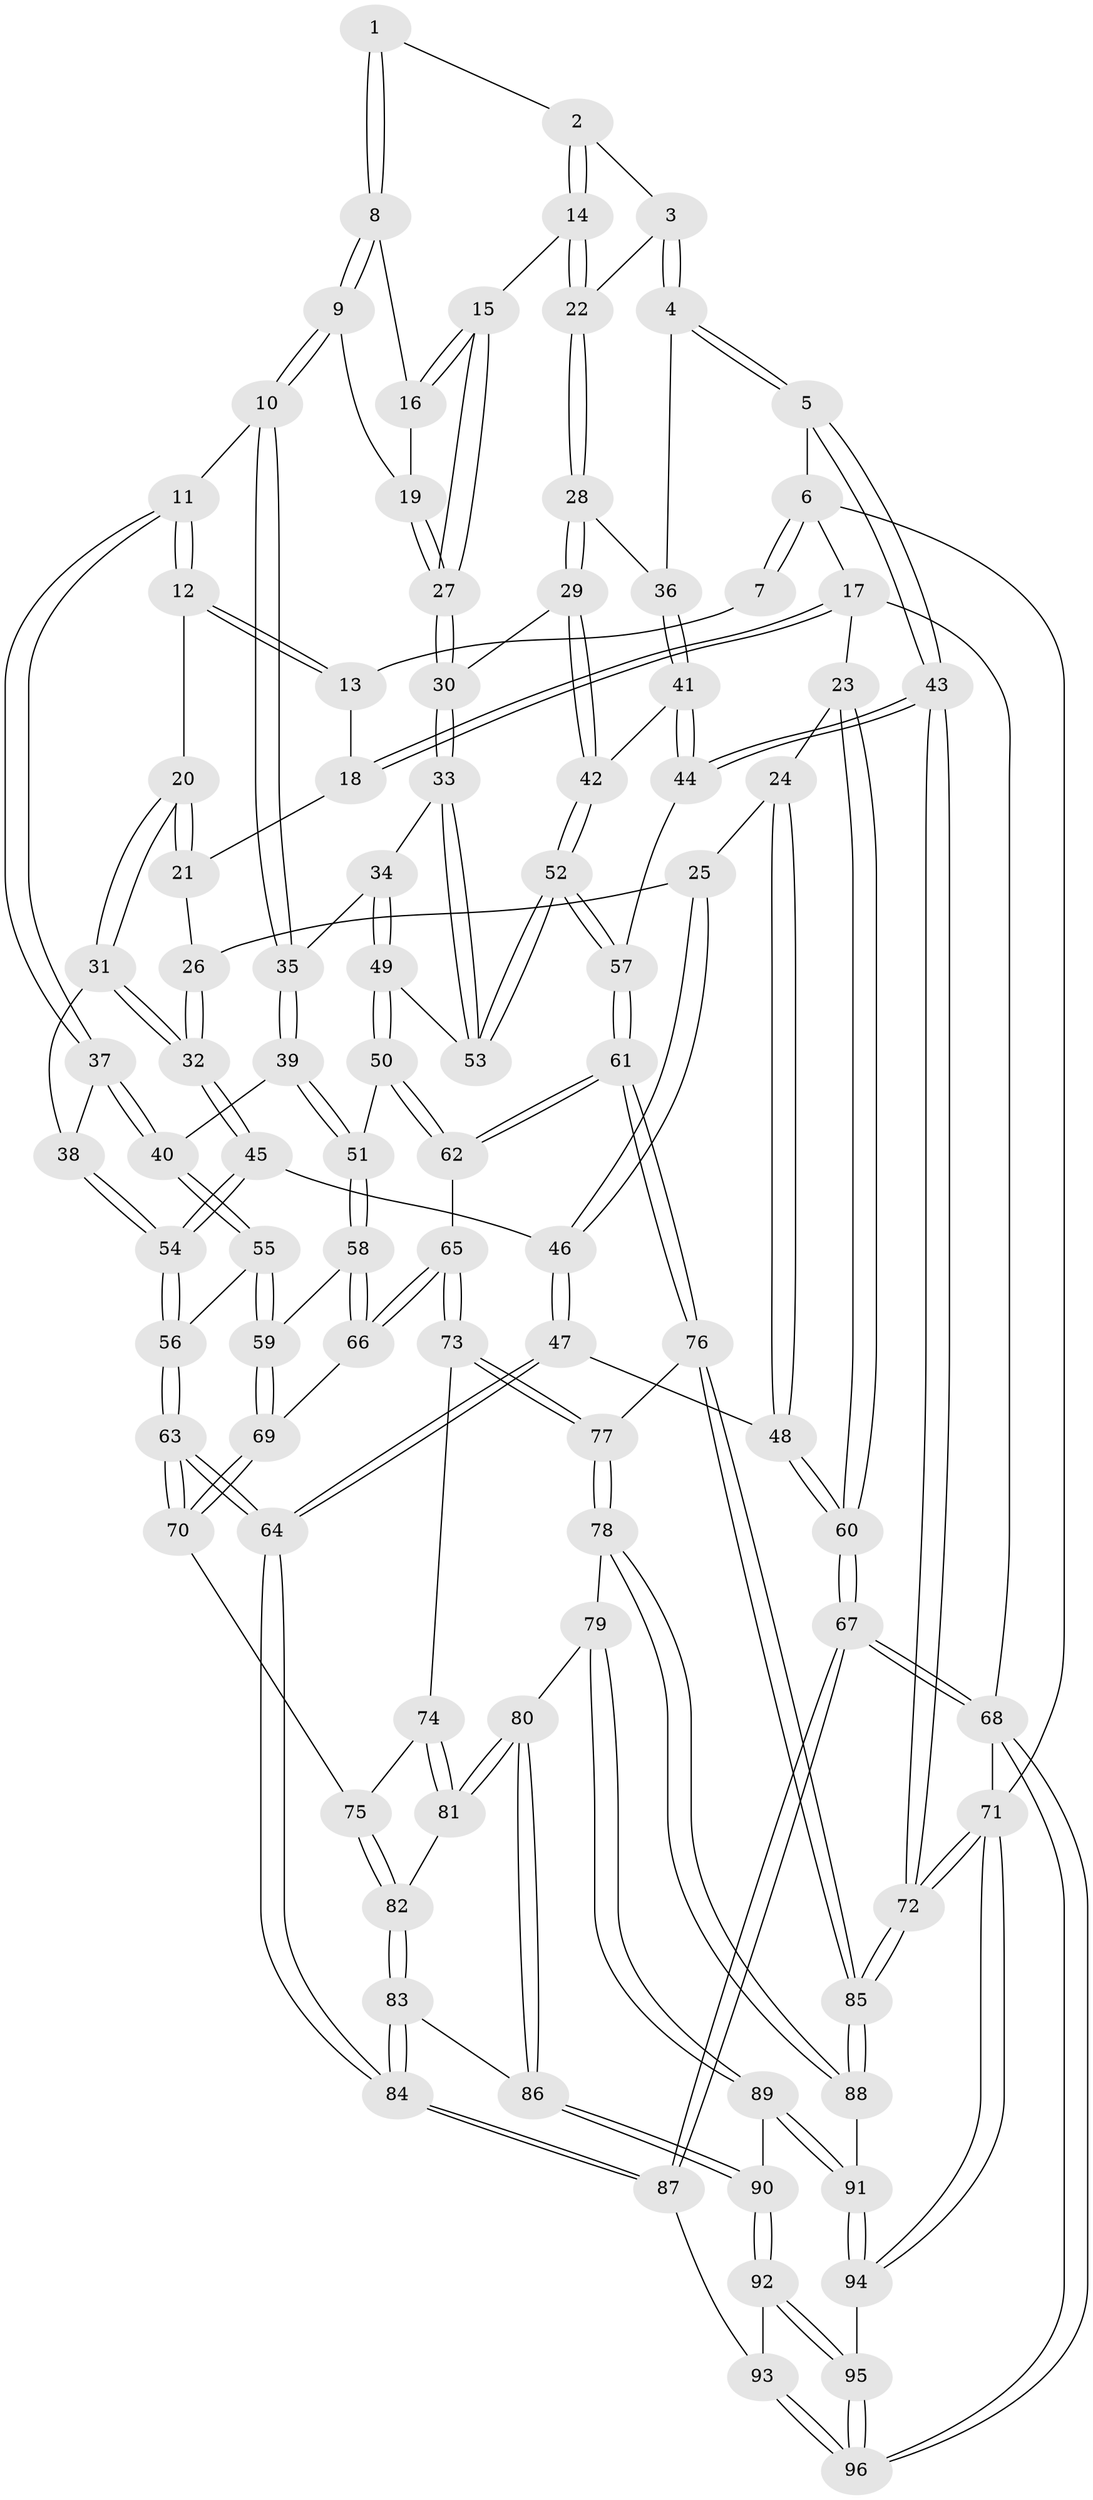 // Generated by graph-tools (version 1.1) at 2025/38/03/09/25 02:38:30]
// undirected, 96 vertices, 237 edges
graph export_dot {
graph [start="1"]
  node [color=gray90,style=filled];
  1 [pos="+0.8003742513778052+0"];
  2 [pos="+0.8359426990727228+0"];
  3 [pos="+0.9069687754655571+0.06062945017711049"];
  4 [pos="+1+0.08191783409762354"];
  5 [pos="+1+0.022563580058487957"];
  6 [pos="+1+0"];
  7 [pos="+0.7940859457203403+0"];
  8 [pos="+0.7701681984770795+0"];
  9 [pos="+0.6482871482251257+0.10007846609866432"];
  10 [pos="+0.5852656351781594+0.11104326897304276"];
  11 [pos="+0.5630163772658424+0.08906887342165866"];
  12 [pos="+0.5262574493319935+0.04233981413101286"];
  13 [pos="+0.45319742473511165+0"];
  14 [pos="+0.8218236602826378+0.1155788015842689"];
  15 [pos="+0.7779813449139211+0.1195470640838669"];
  16 [pos="+0.7637437438911422+0.05510505516628727"];
  17 [pos="+0+0"];
  18 [pos="+0.273713626542014+0"];
  19 [pos="+0.6723161969777506+0.10699140047953384"];
  20 [pos="+0.41694891736365375+0.14912381334721925"];
  21 [pos="+0.2607558445802431+0"];
  22 [pos="+0.8701120279414754+0.13278334562193714"];
  23 [pos="+0+0"];
  24 [pos="+0.03788540372166209+0.13525710346473335"];
  25 [pos="+0.08555603198490154+0.1521808671230666"];
  26 [pos="+0.25188506632992363+0.03994148382130051"];
  27 [pos="+0.7517579785077639+0.14767812325826352"];
  28 [pos="+0.8720403577983104+0.13794724813156745"];
  29 [pos="+0.827026018840848+0.21683103140715668"];
  30 [pos="+0.7535907524870333+0.19309747126650692"];
  31 [pos="+0.3934555886303842+0.20789414741293463"];
  32 [pos="+0.2706151803519282+0.21243161421689233"];
  33 [pos="+0.7356992439053658+0.21266391653971245"];
  34 [pos="+0.6244112550973305+0.18523328585625018"];
  35 [pos="+0.588489521542696+0.13593180835439142"];
  36 [pos="+0.9314710424848222+0.1753772449800978"];
  37 [pos="+0.4349295901726292+0.24417780944346368"];
  38 [pos="+0.4294456409464433+0.24111887504763796"];
  39 [pos="+0.5162084207302566+0.2641956768461496"];
  40 [pos="+0.463119450898522+0.267885631218566"];
  41 [pos="+0.9346047117557454+0.22653345400179803"];
  42 [pos="+0.8516554293463379+0.26191196596663846"];
  43 [pos="+1+0.37761911553283267"];
  44 [pos="+1+0.3763307289081445"];
  45 [pos="+0.262180565733634+0.224264597780951"];
  46 [pos="+0.18413172673172+0.2734861054831412"];
  47 [pos="+0.08734961751629776+0.46342034743961663"];
  48 [pos="+0.04294704822057705+0.457668963841326"];
  49 [pos="+0.6400211121071269+0.3051294959447398"];
  50 [pos="+0.6218085448622355+0.3277641056956781"];
  51 [pos="+0.590472726483513+0.3270507546687865"];
  52 [pos="+0.8281939897129964+0.3627513751717111"];
  53 [pos="+0.7230359771828416+0.278072741052025"];
  54 [pos="+0.3462794224555178+0.34461692492397034"];
  55 [pos="+0.4423809151315755+0.368513617202103"];
  56 [pos="+0.3505323215140344+0.35990236481607024"];
  57 [pos="+0.8515540230070167+0.442224455817313"];
  58 [pos="+0.5411698582232447+0.3784461644073792"];
  59 [pos="+0.44478062775018495+0.3723973747994985"];
  60 [pos="+0+0.4548000503908608"];
  61 [pos="+0.8055616825255131+0.5007903844092978"];
  62 [pos="+0.6528211588145966+0.3871762610798947"];
  63 [pos="+0.2652442883468775+0.4794692657075832"];
  64 [pos="+0.16403126410276997+0.5271499549066392"];
  65 [pos="+0.5631288286154188+0.4749195737096477"];
  66 [pos="+0.5453765010320442+0.45942002357576533"];
  67 [pos="+0+1"];
  68 [pos="+0+1"];
  69 [pos="+0.44336849730426464+0.4588685098190718"];
  70 [pos="+0.4266011894543533+0.4803483926348339"];
  71 [pos="+1+1"];
  72 [pos="+1+1"];
  73 [pos="+0.5765127422586449+0.5103619301304176"];
  74 [pos="+0.5500371171810748+0.530042737618668"];
  75 [pos="+0.44448075226256234+0.5281715923227878"];
  76 [pos="+0.7767385340102118+0.6038757450756349"];
  77 [pos="+0.7628119692537515+0.6074996746092893"];
  78 [pos="+0.6535269067392592+0.6850324780206789"];
  79 [pos="+0.6314933216982723+0.6952224063549298"];
  80 [pos="+0.5185948202018812+0.6084440193141221"];
  81 [pos="+0.5154854970537902+0.6022162979226624"];
  82 [pos="+0.4416249765975081+0.573736134336494"];
  83 [pos="+0.3257517847965222+0.7006569105324956"];
  84 [pos="+0.22638088312834925+0.7003364039461695"];
  85 [pos="+1+0.9410721235112378"];
  86 [pos="+0.409451795042675+0.7335539289269668"];
  87 [pos="+0.20566339738165995+0.7461274216467845"];
  88 [pos="+0.7133940944878676+0.8698322176984754"];
  89 [pos="+0.5385765248649299+0.7887058903619316"];
  90 [pos="+0.5056088927402665+0.7926422788627614"];
  91 [pos="+0.6182512212164505+0.8906576765474342"];
  92 [pos="+0.469388358655097+0.8711816002248328"];
  93 [pos="+0.2910245437591781+0.8876716008543376"];
  94 [pos="+0.6084089319164526+1"];
  95 [pos="+0.43228833201369893+1"];
  96 [pos="+0.3695605697935563+1"];
  1 -- 2;
  1 -- 8;
  1 -- 8;
  2 -- 3;
  2 -- 14;
  2 -- 14;
  3 -- 4;
  3 -- 4;
  3 -- 22;
  4 -- 5;
  4 -- 5;
  4 -- 36;
  5 -- 6;
  5 -- 43;
  5 -- 43;
  6 -- 7;
  6 -- 7;
  6 -- 17;
  6 -- 71;
  7 -- 13;
  8 -- 9;
  8 -- 9;
  8 -- 16;
  9 -- 10;
  9 -- 10;
  9 -- 19;
  10 -- 11;
  10 -- 35;
  10 -- 35;
  11 -- 12;
  11 -- 12;
  11 -- 37;
  11 -- 37;
  12 -- 13;
  12 -- 13;
  12 -- 20;
  13 -- 18;
  14 -- 15;
  14 -- 22;
  14 -- 22;
  15 -- 16;
  15 -- 16;
  15 -- 27;
  15 -- 27;
  16 -- 19;
  17 -- 18;
  17 -- 18;
  17 -- 23;
  17 -- 68;
  18 -- 21;
  19 -- 27;
  19 -- 27;
  20 -- 21;
  20 -- 21;
  20 -- 31;
  20 -- 31;
  21 -- 26;
  22 -- 28;
  22 -- 28;
  23 -- 24;
  23 -- 60;
  23 -- 60;
  24 -- 25;
  24 -- 48;
  24 -- 48;
  25 -- 26;
  25 -- 46;
  25 -- 46;
  26 -- 32;
  26 -- 32;
  27 -- 30;
  27 -- 30;
  28 -- 29;
  28 -- 29;
  28 -- 36;
  29 -- 30;
  29 -- 42;
  29 -- 42;
  30 -- 33;
  30 -- 33;
  31 -- 32;
  31 -- 32;
  31 -- 38;
  32 -- 45;
  32 -- 45;
  33 -- 34;
  33 -- 53;
  33 -- 53;
  34 -- 35;
  34 -- 49;
  34 -- 49;
  35 -- 39;
  35 -- 39;
  36 -- 41;
  36 -- 41;
  37 -- 38;
  37 -- 40;
  37 -- 40;
  38 -- 54;
  38 -- 54;
  39 -- 40;
  39 -- 51;
  39 -- 51;
  40 -- 55;
  40 -- 55;
  41 -- 42;
  41 -- 44;
  41 -- 44;
  42 -- 52;
  42 -- 52;
  43 -- 44;
  43 -- 44;
  43 -- 72;
  43 -- 72;
  44 -- 57;
  45 -- 46;
  45 -- 54;
  45 -- 54;
  46 -- 47;
  46 -- 47;
  47 -- 48;
  47 -- 64;
  47 -- 64;
  48 -- 60;
  48 -- 60;
  49 -- 50;
  49 -- 50;
  49 -- 53;
  50 -- 51;
  50 -- 62;
  50 -- 62;
  51 -- 58;
  51 -- 58;
  52 -- 53;
  52 -- 53;
  52 -- 57;
  52 -- 57;
  54 -- 56;
  54 -- 56;
  55 -- 56;
  55 -- 59;
  55 -- 59;
  56 -- 63;
  56 -- 63;
  57 -- 61;
  57 -- 61;
  58 -- 59;
  58 -- 66;
  58 -- 66;
  59 -- 69;
  59 -- 69;
  60 -- 67;
  60 -- 67;
  61 -- 62;
  61 -- 62;
  61 -- 76;
  61 -- 76;
  62 -- 65;
  63 -- 64;
  63 -- 64;
  63 -- 70;
  63 -- 70;
  64 -- 84;
  64 -- 84;
  65 -- 66;
  65 -- 66;
  65 -- 73;
  65 -- 73;
  66 -- 69;
  67 -- 68;
  67 -- 68;
  67 -- 87;
  67 -- 87;
  68 -- 96;
  68 -- 96;
  68 -- 71;
  69 -- 70;
  69 -- 70;
  70 -- 75;
  71 -- 72;
  71 -- 72;
  71 -- 94;
  71 -- 94;
  72 -- 85;
  72 -- 85;
  73 -- 74;
  73 -- 77;
  73 -- 77;
  74 -- 75;
  74 -- 81;
  74 -- 81;
  75 -- 82;
  75 -- 82;
  76 -- 77;
  76 -- 85;
  76 -- 85;
  77 -- 78;
  77 -- 78;
  78 -- 79;
  78 -- 88;
  78 -- 88;
  79 -- 80;
  79 -- 89;
  79 -- 89;
  80 -- 81;
  80 -- 81;
  80 -- 86;
  80 -- 86;
  81 -- 82;
  82 -- 83;
  82 -- 83;
  83 -- 84;
  83 -- 84;
  83 -- 86;
  84 -- 87;
  84 -- 87;
  85 -- 88;
  85 -- 88;
  86 -- 90;
  86 -- 90;
  87 -- 93;
  88 -- 91;
  89 -- 90;
  89 -- 91;
  89 -- 91;
  90 -- 92;
  90 -- 92;
  91 -- 94;
  91 -- 94;
  92 -- 93;
  92 -- 95;
  92 -- 95;
  93 -- 96;
  93 -- 96;
  94 -- 95;
  95 -- 96;
  95 -- 96;
}
